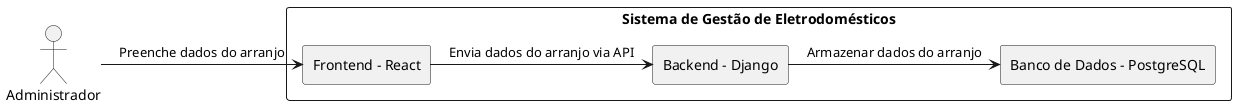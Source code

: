@startuml
!define RECTANGLE class

actor "Administrador" as Admin

rectangle "Sistema de Gestão de Eletrodomésticos" {
    rectangle "Frontend - React" {
        Admin -> "Frontend - React" : "Preenche dados do arranjo"
    }

    rectangle "Backend - Django" {
        "Frontend - React" -> "Backend - Django" : "Envia dados do arranjo via API"
    }

    rectangle "Banco de Dados - PostgreSQL" {
        "Backend - Django" -> "Banco de Dados - PostgreSQL" : "Armazenar dados do arranjo"
    }
}
@enduml
